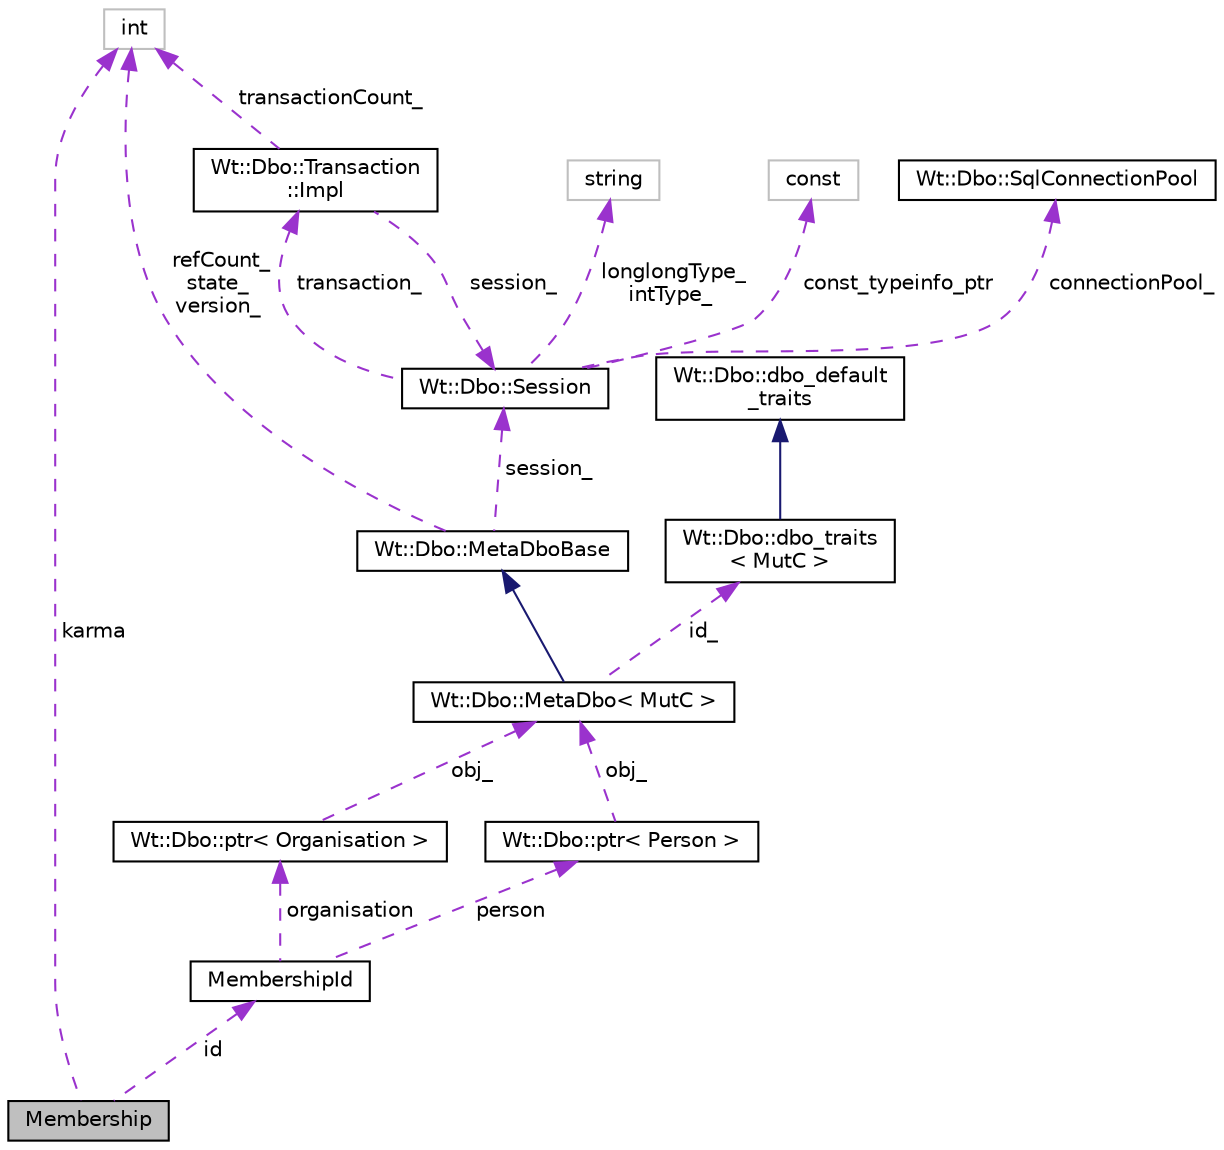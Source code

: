 digraph "Membership"
{
 // LATEX_PDF_SIZE
  edge [fontname="Helvetica",fontsize="10",labelfontname="Helvetica",labelfontsize="10"];
  node [fontname="Helvetica",fontsize="10",shape=record];
  Node1 [label="Membership",height=0.2,width=0.4,color="black", fillcolor="grey75", style="filled", fontcolor="black",tooltip=" "];
  Node2 -> Node1 [dir="back",color="darkorchid3",fontsize="10",style="dashed",label=" karma" ,fontname="Helvetica"];
  Node2 [label="int",height=0.2,width=0.4,color="grey75", fillcolor="white", style="filled",tooltip=" "];
  Node3 -> Node1 [dir="back",color="darkorchid3",fontsize="10",style="dashed",label=" id" ,fontname="Helvetica"];
  Node3 [label="MembershipId",height=0.2,width=0.4,color="black", fillcolor="white", style="filled",URL="$structMembershipId.html",tooltip=" "];
  Node4 -> Node3 [dir="back",color="darkorchid3",fontsize="10",style="dashed",label=" organisation" ,fontname="Helvetica"];
  Node4 [label="Wt::Dbo::ptr\< Organisation \>",height=0.2,width=0.4,color="black", fillcolor="white", style="filled",URL="$classWt_1_1Dbo_1_1ptr.html",tooltip=" "];
  Node5 -> Node4 [dir="back",color="darkorchid3",fontsize="10",style="dashed",label=" obj_" ,fontname="Helvetica"];
  Node5 [label="Wt::Dbo::MetaDbo\< MutC \>",height=0.2,width=0.4,color="black", fillcolor="white", style="filled",URL="$classWt_1_1Dbo_1_1MetaDbo.html",tooltip=" "];
  Node6 -> Node5 [dir="back",color="midnightblue",fontsize="10",style="solid",fontname="Helvetica"];
  Node6 [label="Wt::Dbo::MetaDboBase",height=0.2,width=0.4,color="black", fillcolor="white", style="filled",URL="$classWt_1_1Dbo_1_1MetaDboBase.html",tooltip=" "];
  Node2 -> Node6 [dir="back",color="darkorchid3",fontsize="10",style="dashed",label=" refCount_\nstate_\nversion_" ,fontname="Helvetica"];
  Node7 -> Node6 [dir="back",color="darkorchid3",fontsize="10",style="dashed",label=" session_" ,fontname="Helvetica"];
  Node7 [label="Wt::Dbo::Session",height=0.2,width=0.4,color="black", fillcolor="white", style="filled",URL="$classWt_1_1Dbo_1_1Session.html",tooltip="A database session."];
  Node8 -> Node7 [dir="back",color="darkorchid3",fontsize="10",style="dashed",label=" transaction_" ,fontname="Helvetica"];
  Node8 [label="Wt::Dbo::Transaction\l::Impl",height=0.2,width=0.4,color="black", fillcolor="white", style="filled",URL="$structWt_1_1Dbo_1_1Transaction_1_1Impl.html",tooltip=" "];
  Node2 -> Node8 [dir="back",color="darkorchid3",fontsize="10",style="dashed",label=" transactionCount_" ,fontname="Helvetica"];
  Node7 -> Node8 [dir="back",color="darkorchid3",fontsize="10",style="dashed",label=" session_" ,fontname="Helvetica"];
  Node9 -> Node7 [dir="back",color="darkorchid3",fontsize="10",style="dashed",label=" longlongType_\nintType_" ,fontname="Helvetica"];
  Node9 [label="string",height=0.2,width=0.4,color="grey75", fillcolor="white", style="filled",tooltip=" "];
  Node10 -> Node7 [dir="back",color="darkorchid3",fontsize="10",style="dashed",label=" const_typeinfo_ptr" ,fontname="Helvetica"];
  Node10 [label="const",height=0.2,width=0.4,color="grey75", fillcolor="white", style="filled",tooltip=" "];
  Node11 -> Node7 [dir="back",color="darkorchid3",fontsize="10",style="dashed",label=" connectionPool_" ,fontname="Helvetica"];
  Node11 [label="Wt::Dbo::SqlConnectionPool",height=0.2,width=0.4,color="black", fillcolor="white", style="filled",URL="$classWt_1_1Dbo_1_1SqlConnectionPool.html",tooltip="Abstract base class for a SQL connection pool."];
  Node12 -> Node5 [dir="back",color="darkorchid3",fontsize="10",style="dashed",label=" id_" ,fontname="Helvetica"];
  Node12 [label="Wt::Dbo::dbo_traits\l\< MutC \>",height=0.2,width=0.4,color="black", fillcolor="white", style="filled",URL="$structWt_1_1Dbo_1_1dbo__traits.html",tooltip=" "];
  Node13 -> Node12 [dir="back",color="midnightblue",fontsize="10",style="solid",fontname="Helvetica"];
  Node13 [label="Wt::Dbo::dbo_default\l_traits",height=0.2,width=0.4,color="black", fillcolor="white", style="filled",URL="$structWt_1_1Dbo_1_1dbo__default__traits.html",tooltip="Default traits for a class mapped with Wt::Dbo."];
  Node14 -> Node3 [dir="back",color="darkorchid3",fontsize="10",style="dashed",label=" person" ,fontname="Helvetica"];
  Node14 [label="Wt::Dbo::ptr\< Person \>",height=0.2,width=0.4,color="black", fillcolor="white", style="filled",URL="$classWt_1_1Dbo_1_1ptr.html",tooltip=" "];
  Node5 -> Node14 [dir="back",color="darkorchid3",fontsize="10",style="dashed",label=" obj_" ,fontname="Helvetica"];
}
